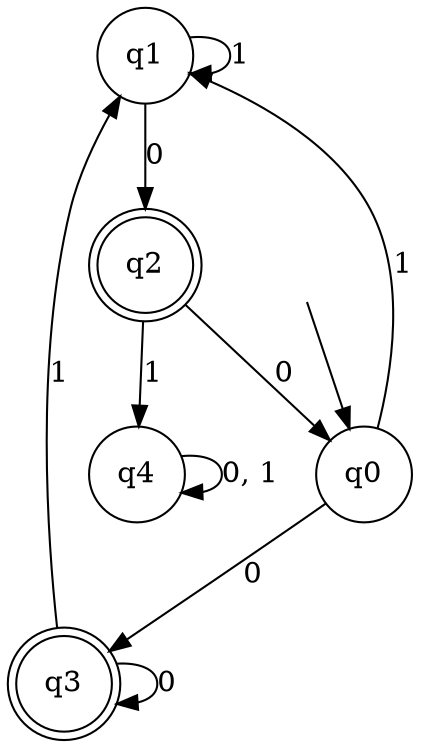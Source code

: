 digraph Automaton {

q1 [shape = circle];

q2 [shape = doublecircle];

q3 [shape = doublecircle];

q4 [shape = circle];

_nil [style = invis];

q0 [shape = circle];

q0 -> q3 [label = "0"];

q2 -> q0 [label = "0"];

q3 -> q1 [label = "1"];

_nil -> q0;

q1 -> q1 [label = "1"];

q3 -> q3 [label = "0"];

q1 -> q2 [label = "0"];

q2 -> q4 [label = "1"];

q0 -> q1 [label = "1"];

q4 -> q4 [label = "0, 1"];

}
